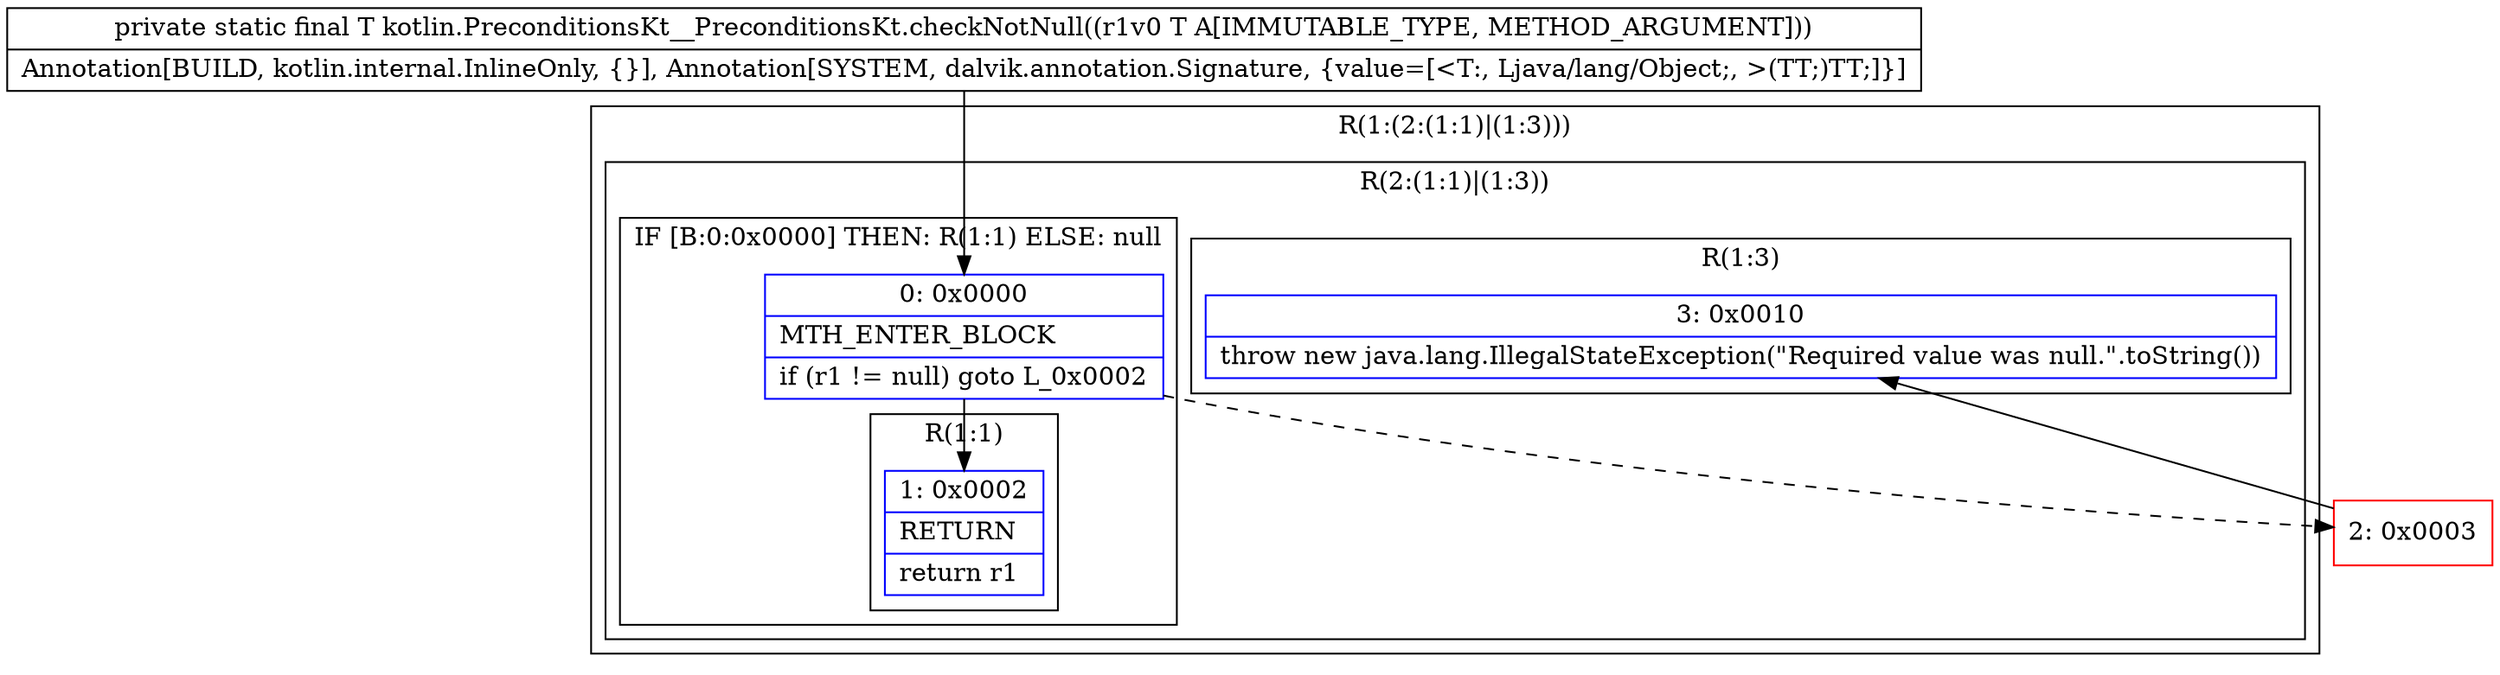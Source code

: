 digraph "CFG forkotlin.PreconditionsKt__PreconditionsKt.checkNotNull(Ljava\/lang\/Object;)Ljava\/lang\/Object;" {
subgraph cluster_Region_2101943215 {
label = "R(1:(2:(1:1)|(1:3)))";
node [shape=record,color=blue];
subgraph cluster_Region_1774092920 {
label = "R(2:(1:1)|(1:3))";
node [shape=record,color=blue];
subgraph cluster_IfRegion_527407614 {
label = "IF [B:0:0x0000] THEN: R(1:1) ELSE: null";
node [shape=record,color=blue];
Node_0 [shape=record,label="{0\:\ 0x0000|MTH_ENTER_BLOCK\l|if (r1 != null) goto L_0x0002\l}"];
subgraph cluster_Region_1243977198 {
label = "R(1:1)";
node [shape=record,color=blue];
Node_1 [shape=record,label="{1\:\ 0x0002|RETURN\l|return r1\l}"];
}
}
subgraph cluster_Region_2139388774 {
label = "R(1:3)";
node [shape=record,color=blue];
Node_3 [shape=record,label="{3\:\ 0x0010|throw new java.lang.IllegalStateException(\"Required value was null.\".toString())\l}"];
}
}
}
Node_2 [shape=record,color=red,label="{2\:\ 0x0003}"];
MethodNode[shape=record,label="{private static final T kotlin.PreconditionsKt__PreconditionsKt.checkNotNull((r1v0 T A[IMMUTABLE_TYPE, METHOD_ARGUMENT]))  | Annotation[BUILD, kotlin.internal.InlineOnly, \{\}], Annotation[SYSTEM, dalvik.annotation.Signature, \{value=[\<T:, Ljava\/lang\/Object;, \>(TT;)TT;]\}]\l}"];
MethodNode -> Node_0;
Node_0 -> Node_1;
Node_0 -> Node_2[style=dashed];
Node_2 -> Node_3;
}

